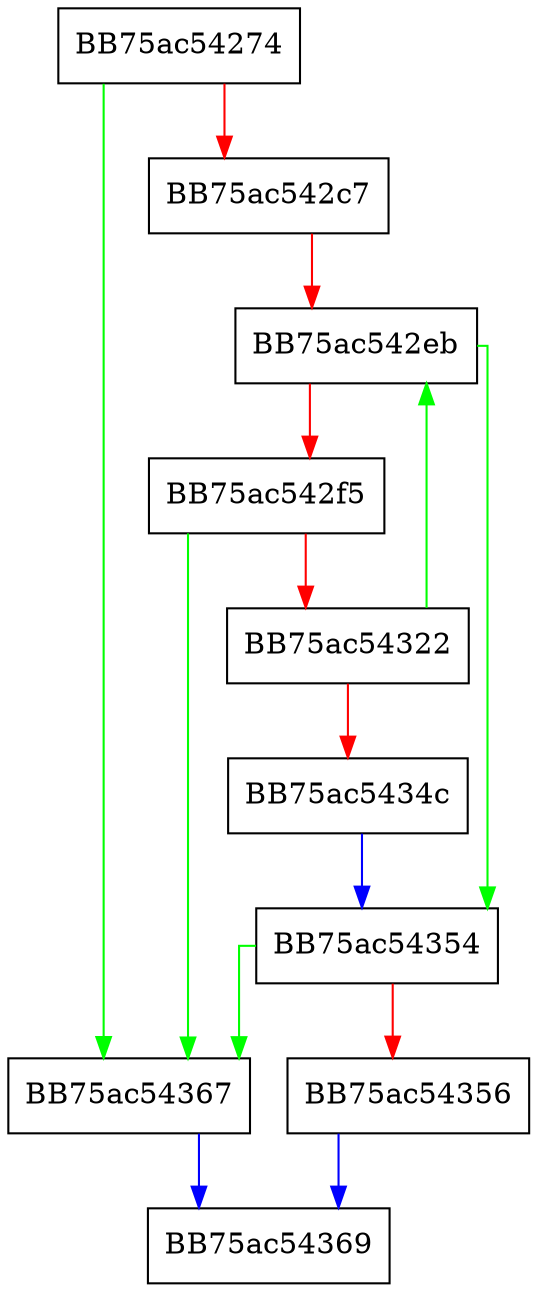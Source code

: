 digraph GetCurrentFileSha1 {
  node [shape="box"];
  graph [splines=ortho];
  BB75ac54274 -> BB75ac54367 [color="green"];
  BB75ac54274 -> BB75ac542c7 [color="red"];
  BB75ac542c7 -> BB75ac542eb [color="red"];
  BB75ac542eb -> BB75ac54354 [color="green"];
  BB75ac542eb -> BB75ac542f5 [color="red"];
  BB75ac542f5 -> BB75ac54367 [color="green"];
  BB75ac542f5 -> BB75ac54322 [color="red"];
  BB75ac54322 -> BB75ac542eb [color="green"];
  BB75ac54322 -> BB75ac5434c [color="red"];
  BB75ac5434c -> BB75ac54354 [color="blue"];
  BB75ac54354 -> BB75ac54367 [color="green"];
  BB75ac54354 -> BB75ac54356 [color="red"];
  BB75ac54356 -> BB75ac54369 [color="blue"];
  BB75ac54367 -> BB75ac54369 [color="blue"];
}